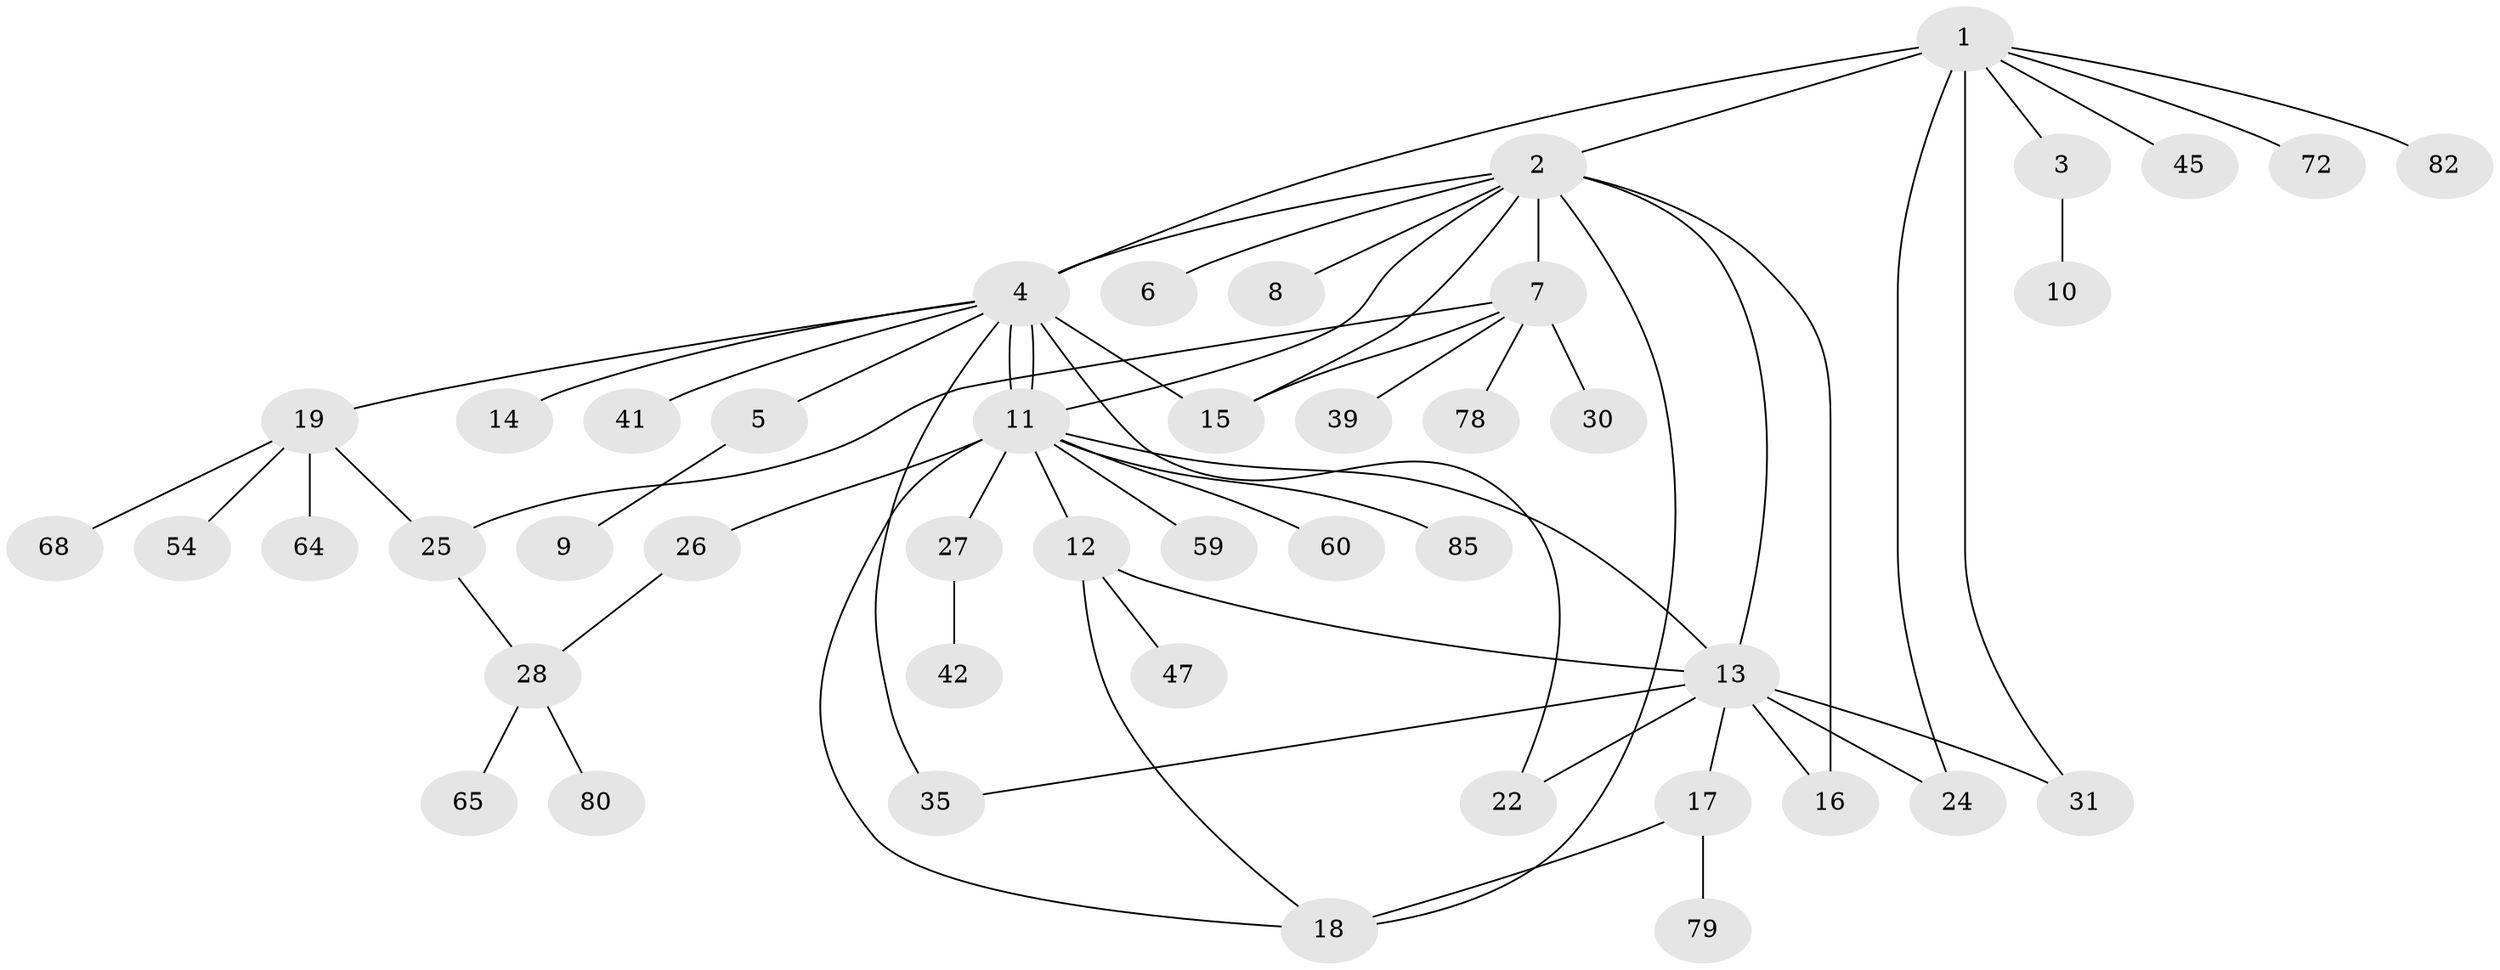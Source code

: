 // original degree distribution, {9: 0.022222222222222223, 17: 0.011111111111111112, 2: 0.18888888888888888, 16: 0.011111111111111112, 1: 0.5555555555555556, 6: 0.044444444444444446, 11: 0.011111111111111112, 3: 0.06666666666666667, 4: 0.06666666666666667, 5: 0.022222222222222223}
// Generated by graph-tools (version 1.1) at 2025/14/03/09/25 04:14:29]
// undirected, 45 vertices, 61 edges
graph export_dot {
graph [start="1"]
  node [color=gray90,style=filled];
  1;
  2 [super="+46+37+62+83+84+86+56+43+33"];
  3;
  4 [super="+20+63+61+81+73+55"];
  5;
  6;
  7;
  8;
  9;
  10;
  11;
  12 [super="+34+49"];
  13 [super="+69+32+89+75+36"];
  14 [super="+76+70"];
  15 [super="+44+38"];
  16;
  17;
  18 [super="+52+51+87"];
  19;
  22;
  24 [super="+88"];
  25 [super="+48+74+29"];
  26 [super="+66+67"];
  27;
  28;
  30;
  31 [super="+71+57+77+90"];
  35;
  39;
  41;
  42;
  45 [super="+50"];
  47;
  54;
  59;
  60;
  64;
  65;
  68;
  72;
  78;
  79;
  80;
  82;
  85;
  1 -- 2;
  1 -- 3;
  1 -- 4 [weight=2];
  1 -- 24;
  1 -- 31;
  1 -- 45;
  1 -- 72;
  1 -- 82;
  2 -- 6;
  2 -- 7;
  2 -- 8;
  2 -- 16;
  2 -- 18;
  2 -- 11;
  2 -- 13 [weight=2];
  2 -- 15;
  2 -- 4;
  3 -- 10;
  4 -- 5;
  4 -- 11;
  4 -- 11;
  4 -- 14;
  4 -- 15 [weight=2];
  4 -- 19;
  4 -- 22;
  4 -- 35;
  4 -- 41;
  5 -- 9;
  7 -- 15;
  7 -- 25;
  7 -- 30;
  7 -- 39;
  7 -- 78;
  11 -- 12;
  11 -- 13;
  11 -- 26;
  11 -- 27;
  11 -- 59;
  11 -- 60;
  11 -- 85;
  11 -- 18;
  12 -- 47;
  12 -- 18;
  12 -- 13;
  13 -- 17;
  13 -- 16;
  13 -- 24;
  13 -- 31;
  13 -- 35;
  13 -- 22;
  17 -- 18;
  17 -- 79;
  19 -- 25;
  19 -- 54;
  19 -- 64;
  19 -- 68;
  25 -- 28;
  26 -- 28;
  27 -- 42;
  28 -- 65;
  28 -- 80;
}
